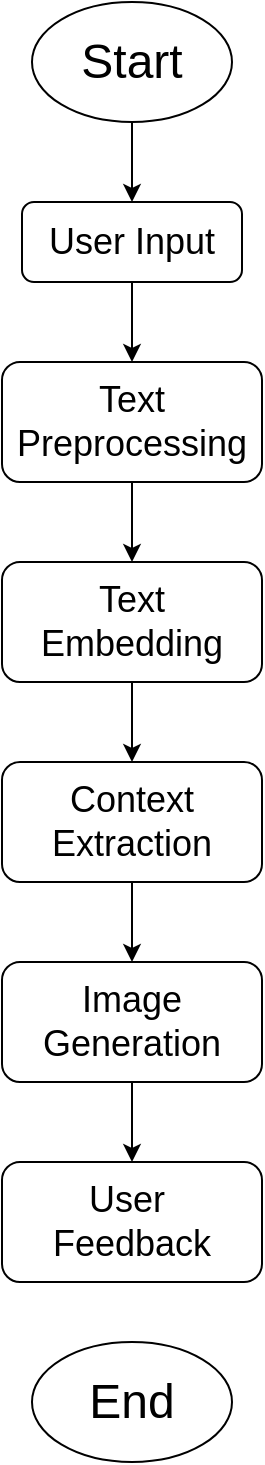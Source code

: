 <mxfile version="24.8.1">
  <diagram name="Page-1" id="sRRj6rUY0ZtZrjahvlj3">
    <mxGraphModel dx="1150" dy="1352" grid="1" gridSize="10" guides="1" tooltips="1" connect="1" arrows="1" fold="1" page="1" pageScale="1" pageWidth="1100" pageHeight="850" math="0" shadow="0">
      <root>
        <mxCell id="0" />
        <mxCell id="1" parent="0" />
        <mxCell id="tsfu4aJgw18SiEdj1uBX-9" style="edgeStyle=orthogonalEdgeStyle;rounded=0;orthogonalLoop=1;jettySize=auto;html=1;exitX=0.5;exitY=1;exitDx=0;exitDy=0;entryX=0.5;entryY=0;entryDx=0;entryDy=0;" edge="1" parent="1" source="tsfu4aJgw18SiEdj1uBX-1" target="tsfu4aJgw18SiEdj1uBX-3">
          <mxGeometry relative="1" as="geometry" />
        </mxCell>
        <mxCell id="tsfu4aJgw18SiEdj1uBX-1" value="&lt;font style=&quot;font-size: 18px;&quot;&gt;User Input&lt;/font&gt;" style="rounded=1;whiteSpace=wrap;html=1;" vertex="1" parent="1">
          <mxGeometry x="465" y="20" width="110" height="40" as="geometry" />
        </mxCell>
        <mxCell id="tsfu4aJgw18SiEdj1uBX-10" style="edgeStyle=orthogonalEdgeStyle;rounded=0;orthogonalLoop=1;jettySize=auto;html=1;exitX=0.5;exitY=1;exitDx=0;exitDy=0;entryX=0.5;entryY=0;entryDx=0;entryDy=0;" edge="1" parent="1" source="tsfu4aJgw18SiEdj1uBX-3" target="tsfu4aJgw18SiEdj1uBX-8">
          <mxGeometry relative="1" as="geometry" />
        </mxCell>
        <mxCell id="tsfu4aJgw18SiEdj1uBX-3" value="&lt;font style=&quot;font-size: 18px;&quot;&gt;Text Preprocessing&lt;/font&gt;" style="rounded=1;whiteSpace=wrap;html=1;" vertex="1" parent="1">
          <mxGeometry x="455" y="100" width="130" height="60" as="geometry" />
        </mxCell>
        <mxCell id="tsfu4aJgw18SiEdj1uBX-5" style="edgeStyle=orthogonalEdgeStyle;rounded=0;orthogonalLoop=1;jettySize=auto;html=1;entryX=0.5;entryY=0;entryDx=0;entryDy=0;" edge="1" parent="1" source="tsfu4aJgw18SiEdj1uBX-4" target="tsfu4aJgw18SiEdj1uBX-1">
          <mxGeometry relative="1" as="geometry" />
        </mxCell>
        <mxCell id="tsfu4aJgw18SiEdj1uBX-4" value="&lt;font style=&quot;font-size: 24px;&quot;&gt;Start&lt;/font&gt;" style="ellipse;whiteSpace=wrap;html=1;" vertex="1" parent="1">
          <mxGeometry x="470" y="-80" width="100" height="60" as="geometry" />
        </mxCell>
        <mxCell id="tsfu4aJgw18SiEdj1uBX-13" style="edgeStyle=orthogonalEdgeStyle;rounded=0;orthogonalLoop=1;jettySize=auto;html=1;exitX=0.5;exitY=1;exitDx=0;exitDy=0;entryX=0.5;entryY=0;entryDx=0;entryDy=0;" edge="1" parent="1" source="tsfu4aJgw18SiEdj1uBX-8" target="tsfu4aJgw18SiEdj1uBX-12">
          <mxGeometry relative="1" as="geometry" />
        </mxCell>
        <mxCell id="tsfu4aJgw18SiEdj1uBX-8" value="&lt;font style=&quot;font-size: 18px;&quot;&gt;Text Embedding&lt;/font&gt;" style="rounded=1;whiteSpace=wrap;html=1;" vertex="1" parent="1">
          <mxGeometry x="455" y="200" width="130" height="60" as="geometry" />
        </mxCell>
        <mxCell id="tsfu4aJgw18SiEdj1uBX-15" style="edgeStyle=orthogonalEdgeStyle;rounded=0;orthogonalLoop=1;jettySize=auto;html=1;exitX=0.5;exitY=1;exitDx=0;exitDy=0;entryX=0.5;entryY=0;entryDx=0;entryDy=0;" edge="1" parent="1" source="tsfu4aJgw18SiEdj1uBX-12" target="tsfu4aJgw18SiEdj1uBX-14">
          <mxGeometry relative="1" as="geometry" />
        </mxCell>
        <mxCell id="tsfu4aJgw18SiEdj1uBX-12" value="&lt;font style=&quot;font-size: 18px;&quot;&gt;Context Extraction&lt;/font&gt;" style="rounded=1;whiteSpace=wrap;html=1;" vertex="1" parent="1">
          <mxGeometry x="455" y="300" width="130" height="60" as="geometry" />
        </mxCell>
        <mxCell id="tsfu4aJgw18SiEdj1uBX-17" style="edgeStyle=orthogonalEdgeStyle;rounded=0;orthogonalLoop=1;jettySize=auto;html=1;exitX=0.5;exitY=1;exitDx=0;exitDy=0;entryX=0.5;entryY=0;entryDx=0;entryDy=0;" edge="1" parent="1" source="tsfu4aJgw18SiEdj1uBX-14" target="tsfu4aJgw18SiEdj1uBX-16">
          <mxGeometry relative="1" as="geometry" />
        </mxCell>
        <mxCell id="tsfu4aJgw18SiEdj1uBX-14" value="&lt;font style=&quot;font-size: 18px;&quot;&gt;Image Generation&lt;/font&gt;" style="rounded=1;whiteSpace=wrap;html=1;" vertex="1" parent="1">
          <mxGeometry x="455" y="400" width="130" height="60" as="geometry" />
        </mxCell>
        <mxCell id="tsfu4aJgw18SiEdj1uBX-16" value="&lt;font style=&quot;font-size: 18px;&quot;&gt;User&amp;nbsp;&lt;/font&gt;&lt;div&gt;&lt;font style=&quot;font-size: 18px;&quot;&gt;Feedback&lt;/font&gt;&lt;/div&gt;" style="rounded=1;whiteSpace=wrap;html=1;" vertex="1" parent="1">
          <mxGeometry x="455" y="500" width="130" height="60" as="geometry" />
        </mxCell>
        <mxCell id="tsfu4aJgw18SiEdj1uBX-18" value="&lt;font style=&quot;font-size: 24px;&quot;&gt;End&lt;/font&gt;" style="ellipse;whiteSpace=wrap;html=1;" vertex="1" parent="1">
          <mxGeometry x="470" y="590" width="100" height="60" as="geometry" />
        </mxCell>
      </root>
    </mxGraphModel>
  </diagram>
</mxfile>
